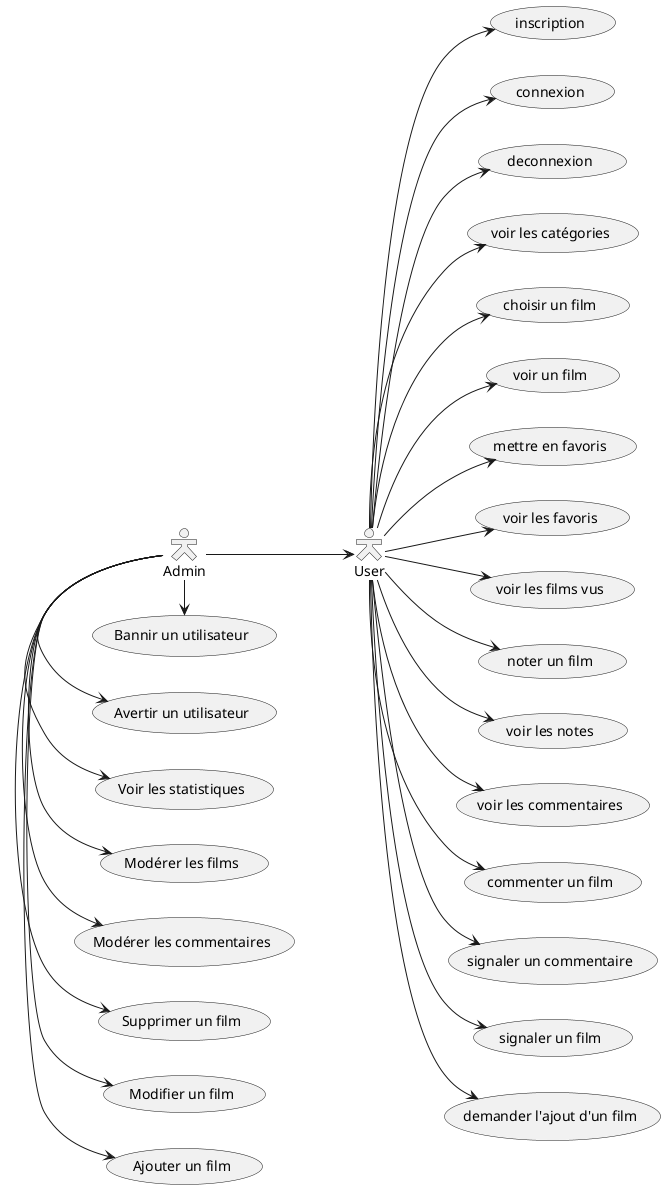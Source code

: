@startuml CineCourt
skinparam actorStyle Hollow 
left to right direction
"User" as U
"Admin" as A

    usecase "inscription" as UC1
    usecase "connexion" as UC2
    usecase "deconnexion" as UC3
    usecase "voir les catégories" as UC4
    usecase "choisir un film" as UC5
    usecase "voir un film" as UC6
    usecase "mettre en favoris" as UC7
    usecase "voir les favoris" as UC8
    usecase "voir les films vus" as UC9
    usecase "noter un film" as UC10
    usecase "voir les notes" as UC11
    usecase "voir les commentaires" as UC12
    usecase "commenter un film" as UC13
    usecase "signaler un commentaire" as UC14
    usecase "signaler un film" as UC15
    usecase "demander l'ajout d'un film" as UC16

    usecase "Ajouter un film" as AC1
    usecase "Modifier un film" as AC2
    usecase "Supprimer un film" as AC3
    usecase "Modérer les commentaires" as AC4
    usecase "Modérer les films" as AC5
    usecase "Voir les statistiques" as AC6
    usecase "Avertir un utilisateur" as AC7
    usecase "Bannir un utilisateur" as AC8

U --> UC1
U--> UC2
U --> UC3
U --> UC4
U --> UC5
U --> UC6
U --> UC7
U --> UC8
U --> UC9
U --> UC10
U --> UC11
U --> UC12
U --> UC13
U --> UC14
U --> UC15
U --> UC16

A -> AC1
A -> AC2
A -> AC3
A -> AC4
A -> AC5
A -> AC6
A -> AC7
A -> AC8

A --> U

@enduml